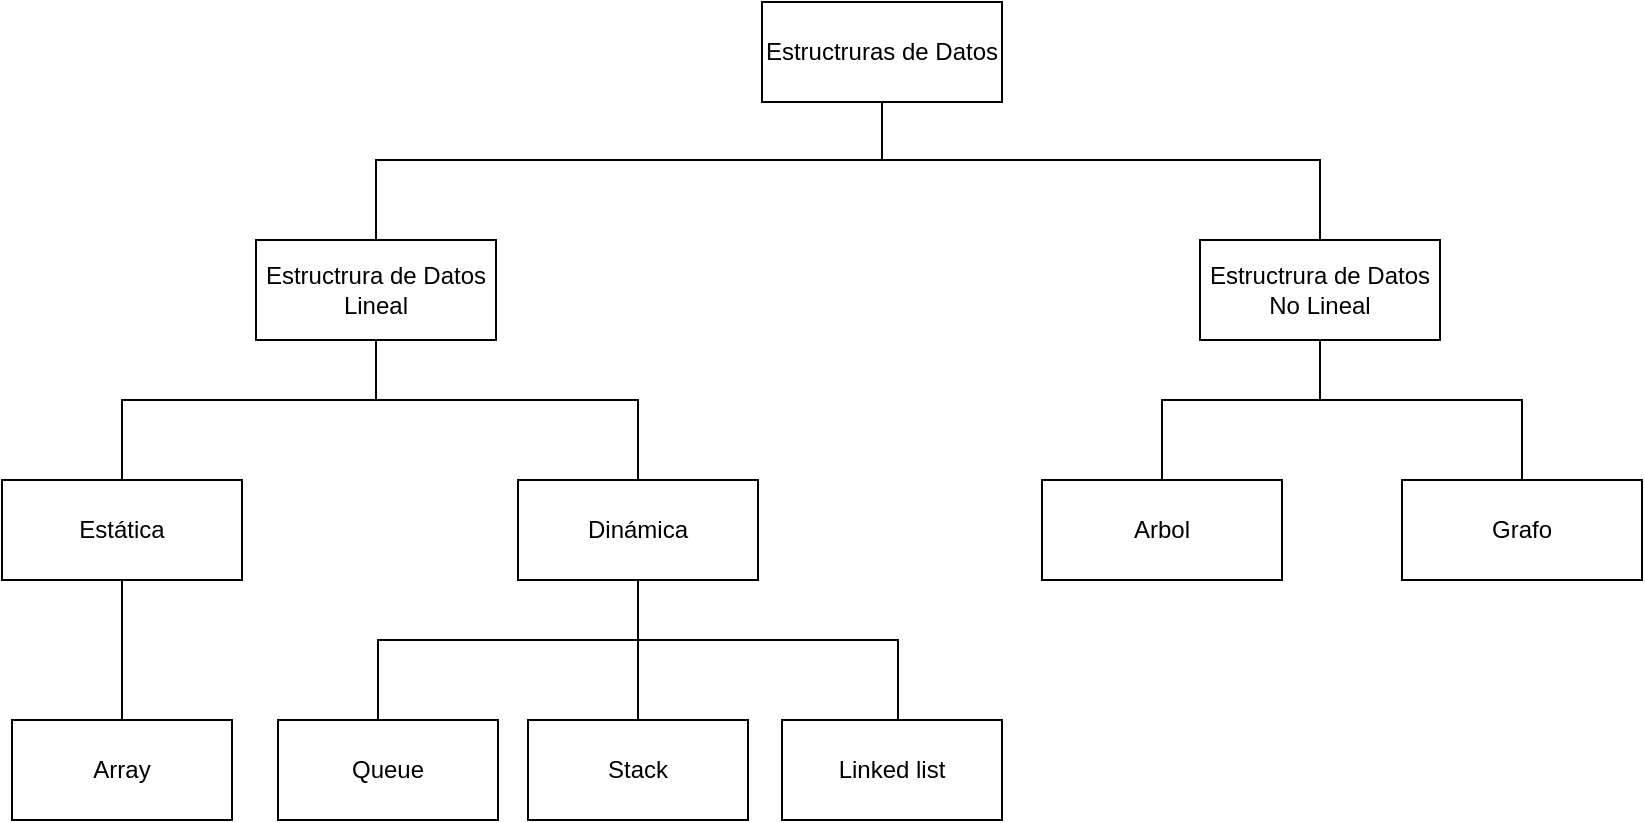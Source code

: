 <mxfile version="21.3.7" type="device">
  <diagram name="Page-1" id="uWORfTBOJyUVjU4dXTTw">
    <mxGraphModel dx="895" dy="599" grid="1" gridSize="10" guides="1" tooltips="1" connect="1" arrows="1" fold="1" page="1" pageScale="1" pageWidth="850" pageHeight="1100" math="0" shadow="0">
      <root>
        <mxCell id="0" />
        <mxCell id="1" parent="0" />
        <mxCell id="1cAjC4HaXK6adt6O52US-12" style="edgeStyle=orthogonalEdgeStyle;rounded=0;orthogonalLoop=1;jettySize=auto;html=1;exitX=0.5;exitY=1;exitDx=0;exitDy=0;entryX=0.5;entryY=0;entryDx=0;entryDy=0;endArrow=none;endFill=0;" edge="1" parent="1" source="1cAjC4HaXK6adt6O52US-1" target="1cAjC4HaXK6adt6O52US-2">
          <mxGeometry relative="1" as="geometry">
            <Array as="points">
              <mxPoint x="460" y="160" />
              <mxPoint x="207" y="160" />
            </Array>
          </mxGeometry>
        </mxCell>
        <mxCell id="1cAjC4HaXK6adt6O52US-13" style="edgeStyle=orthogonalEdgeStyle;rounded=0;orthogonalLoop=1;jettySize=auto;html=1;entryX=0.5;entryY=0;entryDx=0;entryDy=0;endArrow=none;endFill=0;" edge="1" parent="1" source="1cAjC4HaXK6adt6O52US-1" target="1cAjC4HaXK6adt6O52US-3">
          <mxGeometry relative="1" as="geometry">
            <Array as="points">
              <mxPoint x="460" y="160" />
              <mxPoint x="679" y="160" />
            </Array>
          </mxGeometry>
        </mxCell>
        <mxCell id="1cAjC4HaXK6adt6O52US-1" value="Estructruras de Datos" style="rounded=0;whiteSpace=wrap;html=1;" vertex="1" parent="1">
          <mxGeometry x="400" y="81" width="120" height="50" as="geometry" />
        </mxCell>
        <mxCell id="1cAjC4HaXK6adt6O52US-16" style="edgeStyle=orthogonalEdgeStyle;rounded=0;orthogonalLoop=1;jettySize=auto;html=1;exitX=0.5;exitY=1;exitDx=0;exitDy=0;entryX=0.5;entryY=0;entryDx=0;entryDy=0;endArrow=none;endFill=0;" edge="1" parent="1" source="1cAjC4HaXK6adt6O52US-2" target="1cAjC4HaXK6adt6O52US-4">
          <mxGeometry relative="1" as="geometry">
            <Array as="points">
              <mxPoint x="207" y="280" />
              <mxPoint x="80" y="280" />
            </Array>
          </mxGeometry>
        </mxCell>
        <mxCell id="1cAjC4HaXK6adt6O52US-17" style="edgeStyle=orthogonalEdgeStyle;rounded=0;orthogonalLoop=1;jettySize=auto;html=1;entryX=0.5;entryY=0;entryDx=0;entryDy=0;endArrow=none;endFill=0;" edge="1" parent="1" source="1cAjC4HaXK6adt6O52US-2" target="1cAjC4HaXK6adt6O52US-5">
          <mxGeometry relative="1" as="geometry">
            <Array as="points">
              <mxPoint x="207" y="280" />
              <mxPoint x="338" y="280" />
            </Array>
          </mxGeometry>
        </mxCell>
        <mxCell id="1cAjC4HaXK6adt6O52US-2" value="Estructrura de Datos&lt;br&gt;Lineal" style="rounded=0;whiteSpace=wrap;html=1;" vertex="1" parent="1">
          <mxGeometry x="147" y="200" width="120" height="50" as="geometry" />
        </mxCell>
        <mxCell id="1cAjC4HaXK6adt6O52US-14" style="edgeStyle=orthogonalEdgeStyle;rounded=0;orthogonalLoop=1;jettySize=auto;html=1;exitX=0.5;exitY=1;exitDx=0;exitDy=0;entryX=0.5;entryY=0;entryDx=0;entryDy=0;endArrow=none;endFill=0;" edge="1" parent="1" source="1cAjC4HaXK6adt6O52US-3" target="1cAjC4HaXK6adt6O52US-6">
          <mxGeometry relative="1" as="geometry">
            <Array as="points">
              <mxPoint x="679" y="280" />
              <mxPoint x="600" y="280" />
            </Array>
          </mxGeometry>
        </mxCell>
        <mxCell id="1cAjC4HaXK6adt6O52US-15" style="edgeStyle=orthogonalEdgeStyle;rounded=0;orthogonalLoop=1;jettySize=auto;html=1;endArrow=none;endFill=0;" edge="1" parent="1" source="1cAjC4HaXK6adt6O52US-3" target="1cAjC4HaXK6adt6O52US-7">
          <mxGeometry relative="1" as="geometry">
            <Array as="points">
              <mxPoint x="679" y="280" />
              <mxPoint x="780" y="280" />
            </Array>
          </mxGeometry>
        </mxCell>
        <mxCell id="1cAjC4HaXK6adt6O52US-3" value="Estructrura de Datos&lt;br&gt;No Lineal" style="rounded=0;whiteSpace=wrap;html=1;" vertex="1" parent="1">
          <mxGeometry x="619" y="200" width="120" height="50" as="geometry" />
        </mxCell>
        <mxCell id="1cAjC4HaXK6adt6O52US-18" style="edgeStyle=orthogonalEdgeStyle;rounded=0;orthogonalLoop=1;jettySize=auto;html=1;exitX=0.5;exitY=1;exitDx=0;exitDy=0;entryX=0.5;entryY=0;entryDx=0;entryDy=0;endArrow=none;endFill=0;" edge="1" parent="1" source="1cAjC4HaXK6adt6O52US-4" target="1cAjC4HaXK6adt6O52US-8">
          <mxGeometry relative="1" as="geometry" />
        </mxCell>
        <mxCell id="1cAjC4HaXK6adt6O52US-4" value="Estática" style="rounded=0;whiteSpace=wrap;html=1;" vertex="1" parent="1">
          <mxGeometry x="20" y="320" width="120" height="50" as="geometry" />
        </mxCell>
        <mxCell id="1cAjC4HaXK6adt6O52US-19" style="edgeStyle=orthogonalEdgeStyle;rounded=0;orthogonalLoop=1;jettySize=auto;html=1;exitX=0.5;exitY=1;exitDx=0;exitDy=0;entryX=0.5;entryY=0;entryDx=0;entryDy=0;endArrow=none;endFill=0;" edge="1" parent="1" source="1cAjC4HaXK6adt6O52US-5" target="1cAjC4HaXK6adt6O52US-9">
          <mxGeometry relative="1" as="geometry">
            <Array as="points">
              <mxPoint x="338" y="400" />
              <mxPoint x="208" y="400" />
            </Array>
          </mxGeometry>
        </mxCell>
        <mxCell id="1cAjC4HaXK6adt6O52US-20" style="edgeStyle=orthogonalEdgeStyle;rounded=0;orthogonalLoop=1;jettySize=auto;html=1;entryX=0.5;entryY=0;entryDx=0;entryDy=0;endArrow=none;endFill=0;" edge="1" parent="1" source="1cAjC4HaXK6adt6O52US-5" target="1cAjC4HaXK6adt6O52US-10">
          <mxGeometry relative="1" as="geometry" />
        </mxCell>
        <mxCell id="1cAjC4HaXK6adt6O52US-21" style="edgeStyle=orthogonalEdgeStyle;rounded=0;orthogonalLoop=1;jettySize=auto;html=1;entryX=0.5;entryY=0;entryDx=0;entryDy=0;endArrow=none;endFill=0;" edge="1" parent="1" source="1cAjC4HaXK6adt6O52US-5" target="1cAjC4HaXK6adt6O52US-11">
          <mxGeometry relative="1" as="geometry">
            <Array as="points">
              <mxPoint x="338" y="400" />
              <mxPoint x="468" y="400" />
            </Array>
          </mxGeometry>
        </mxCell>
        <mxCell id="1cAjC4HaXK6adt6O52US-5" value="Dinámica" style="rounded=0;whiteSpace=wrap;html=1;" vertex="1" parent="1">
          <mxGeometry x="278" y="320" width="120" height="50" as="geometry" />
        </mxCell>
        <mxCell id="1cAjC4HaXK6adt6O52US-6" value="Arbol" style="rounded=0;whiteSpace=wrap;html=1;" vertex="1" parent="1">
          <mxGeometry x="540" y="320" width="120" height="50" as="geometry" />
        </mxCell>
        <mxCell id="1cAjC4HaXK6adt6O52US-7" value="Grafo" style="rounded=0;whiteSpace=wrap;html=1;" vertex="1" parent="1">
          <mxGeometry x="720" y="320" width="120" height="50" as="geometry" />
        </mxCell>
        <mxCell id="1cAjC4HaXK6adt6O52US-8" value="Array" style="rounded=0;whiteSpace=wrap;html=1;" vertex="1" parent="1">
          <mxGeometry x="25" y="440" width="110" height="50" as="geometry" />
        </mxCell>
        <mxCell id="1cAjC4HaXK6adt6O52US-9" value="Queue" style="rounded=0;whiteSpace=wrap;html=1;" vertex="1" parent="1">
          <mxGeometry x="158" y="440" width="110" height="50" as="geometry" />
        </mxCell>
        <mxCell id="1cAjC4HaXK6adt6O52US-10" value="Stack" style="rounded=0;whiteSpace=wrap;html=1;" vertex="1" parent="1">
          <mxGeometry x="283" y="440" width="110" height="50" as="geometry" />
        </mxCell>
        <mxCell id="1cAjC4HaXK6adt6O52US-11" value="Linked list" style="rounded=0;whiteSpace=wrap;html=1;" vertex="1" parent="1">
          <mxGeometry x="410" y="440" width="110" height="50" as="geometry" />
        </mxCell>
      </root>
    </mxGraphModel>
  </diagram>
</mxfile>
